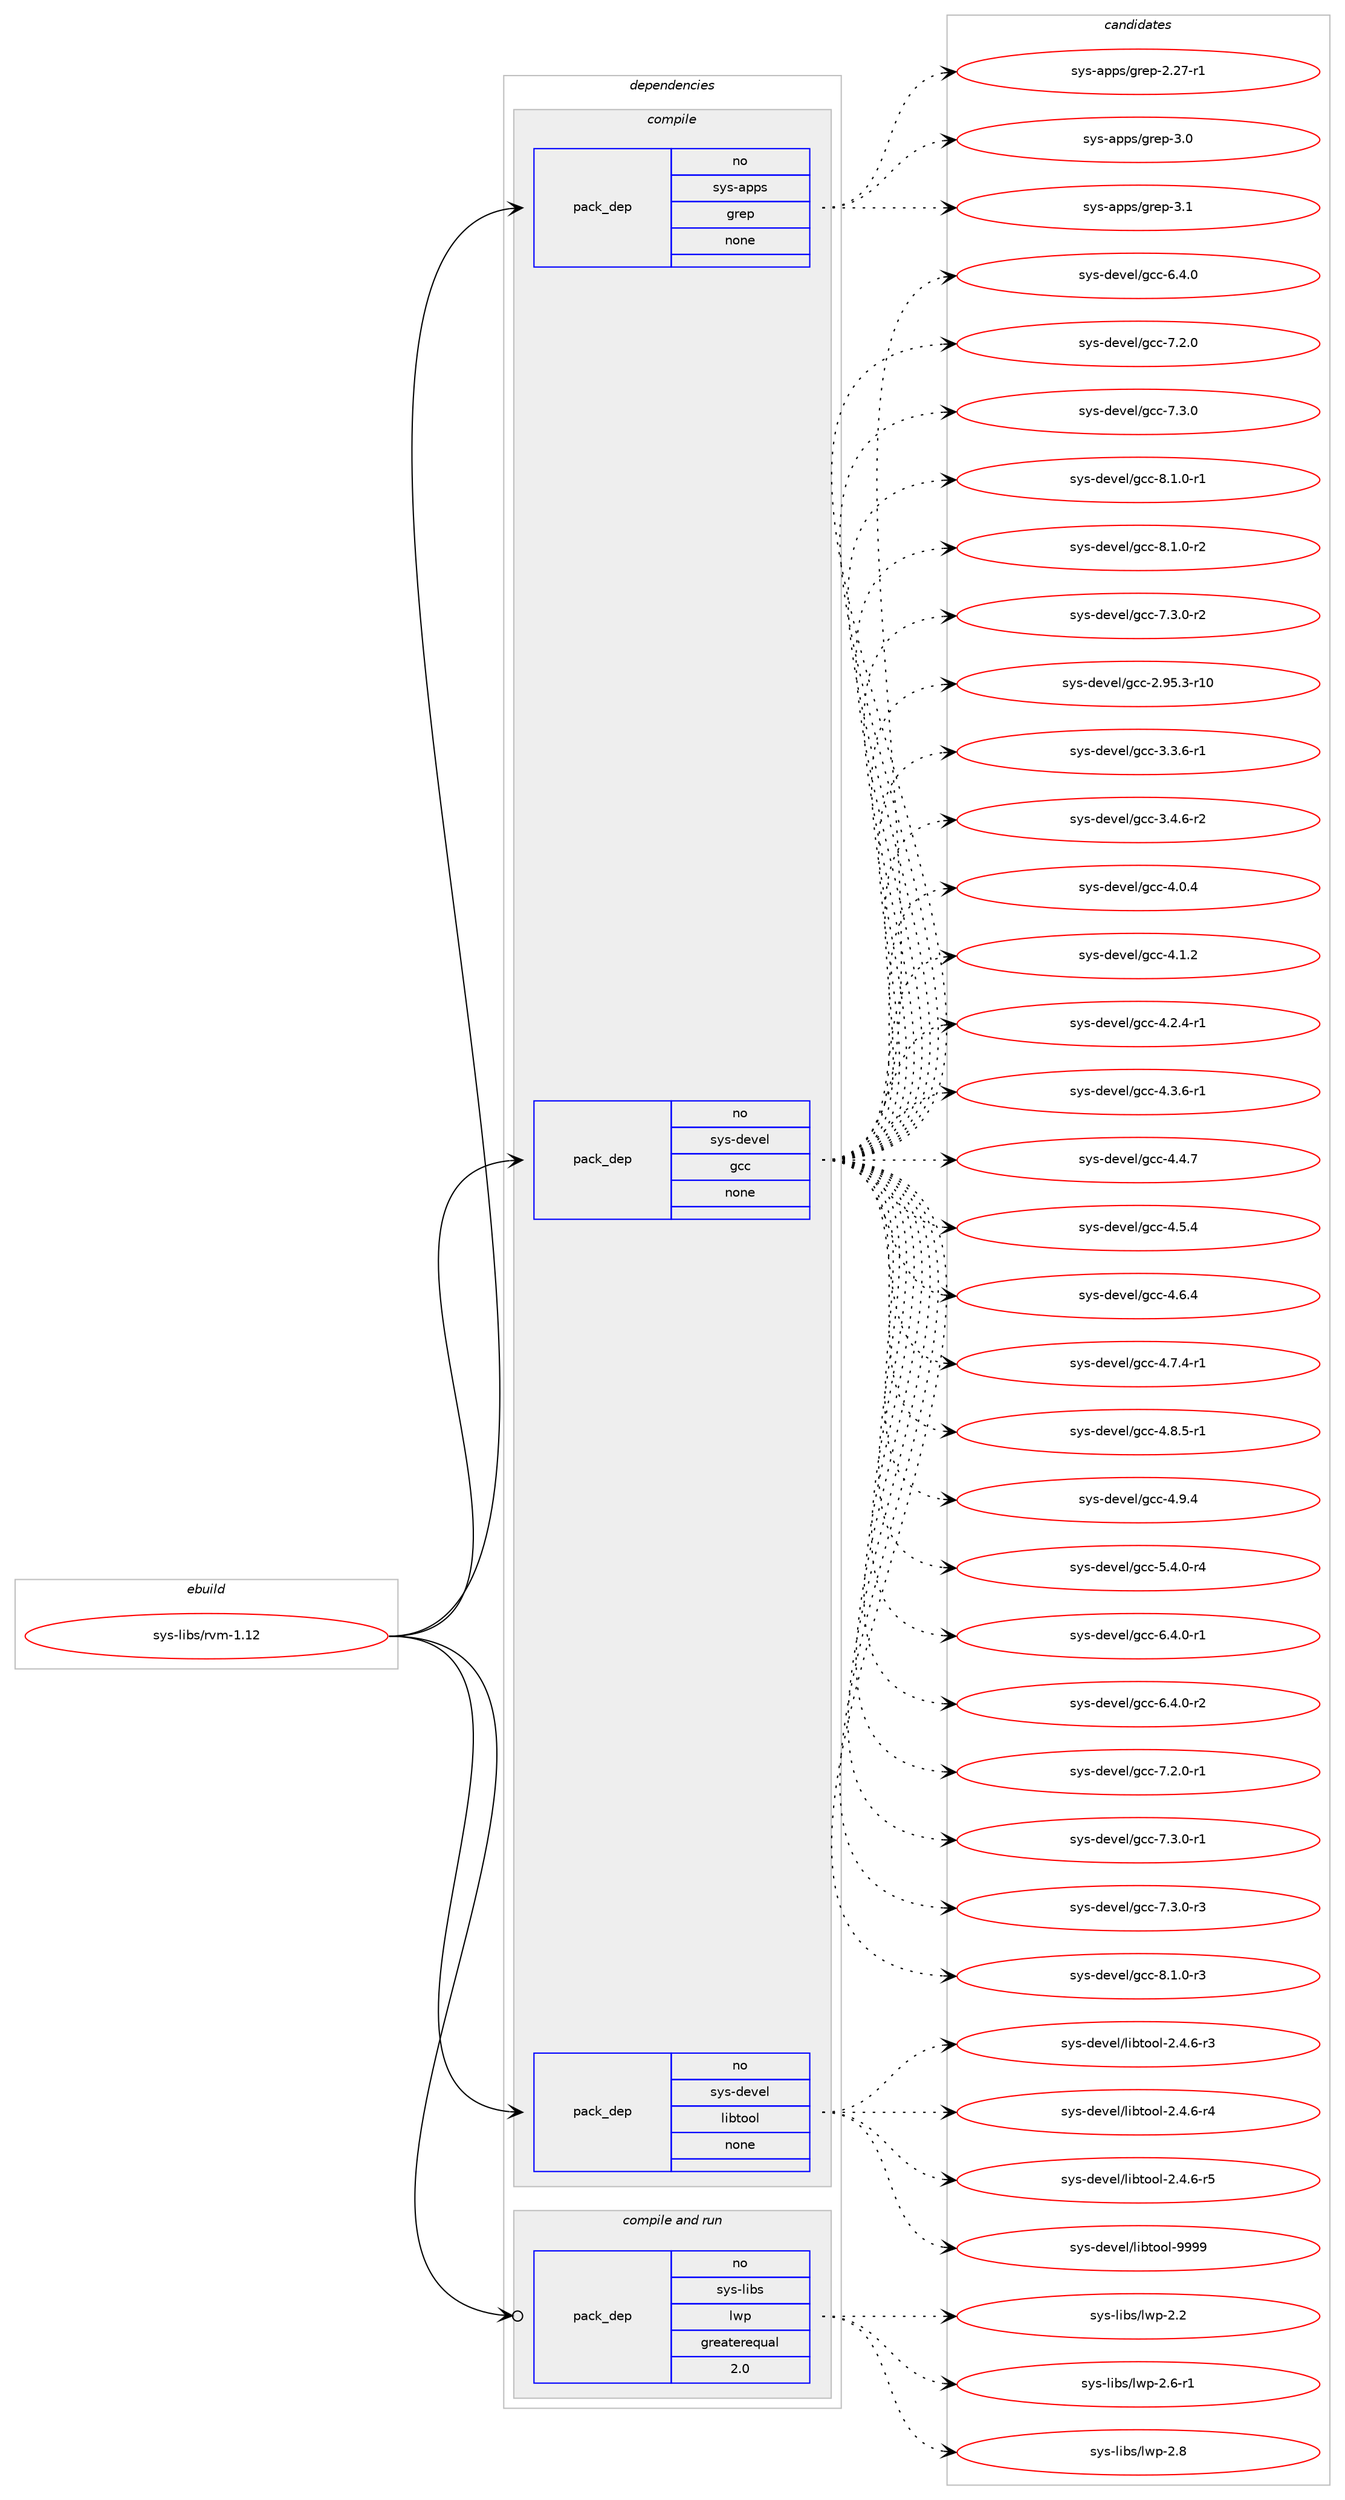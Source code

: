 digraph prolog {

# *************
# Graph options
# *************

newrank=true;
concentrate=true;
compound=true;
graph [rankdir=LR,fontname=Helvetica,fontsize=10,ranksep=1.5];#, ranksep=2.5, nodesep=0.2];
edge  [arrowhead=vee];
node  [fontname=Helvetica,fontsize=10];

# **********
# The ebuild
# **********

subgraph cluster_leftcol {
color=gray;
rank=same;
label=<<i>ebuild</i>>;
id [label="sys-libs/rvm-1.12", color=red, width=4, href="../sys-libs/rvm-1.12.svg"];
}

# ****************
# The dependencies
# ****************

subgraph cluster_midcol {
color=gray;
label=<<i>dependencies</i>>;
subgraph cluster_compile {
fillcolor="#eeeeee";
style=filled;
label=<<i>compile</i>>;
subgraph pack7352 {
dependency8606 [label=<<TABLE BORDER="0" CELLBORDER="1" CELLSPACING="0" CELLPADDING="4" WIDTH="220"><TR><TD ROWSPAN="6" CELLPADDING="30">pack_dep</TD></TR><TR><TD WIDTH="110">no</TD></TR><TR><TD>sys-apps</TD></TR><TR><TD>grep</TD></TR><TR><TD>none</TD></TR><TR><TD></TD></TR></TABLE>>, shape=none, color=blue];
}
id:e -> dependency8606:w [weight=20,style="solid",arrowhead="vee"];
subgraph pack7353 {
dependency8607 [label=<<TABLE BORDER="0" CELLBORDER="1" CELLSPACING="0" CELLPADDING="4" WIDTH="220"><TR><TD ROWSPAN="6" CELLPADDING="30">pack_dep</TD></TR><TR><TD WIDTH="110">no</TD></TR><TR><TD>sys-devel</TD></TR><TR><TD>gcc</TD></TR><TR><TD>none</TD></TR><TR><TD></TD></TR></TABLE>>, shape=none, color=blue];
}
id:e -> dependency8607:w [weight=20,style="solid",arrowhead="vee"];
subgraph pack7354 {
dependency8608 [label=<<TABLE BORDER="0" CELLBORDER="1" CELLSPACING="0" CELLPADDING="4" WIDTH="220"><TR><TD ROWSPAN="6" CELLPADDING="30">pack_dep</TD></TR><TR><TD WIDTH="110">no</TD></TR><TR><TD>sys-devel</TD></TR><TR><TD>libtool</TD></TR><TR><TD>none</TD></TR><TR><TD></TD></TR></TABLE>>, shape=none, color=blue];
}
id:e -> dependency8608:w [weight=20,style="solid",arrowhead="vee"];
}
subgraph cluster_compileandrun {
fillcolor="#eeeeee";
style=filled;
label=<<i>compile and run</i>>;
subgraph pack7355 {
dependency8609 [label=<<TABLE BORDER="0" CELLBORDER="1" CELLSPACING="0" CELLPADDING="4" WIDTH="220"><TR><TD ROWSPAN="6" CELLPADDING="30">pack_dep</TD></TR><TR><TD WIDTH="110">no</TD></TR><TR><TD>sys-libs</TD></TR><TR><TD>lwp</TD></TR><TR><TD>greaterequal</TD></TR><TR><TD>2.0</TD></TR></TABLE>>, shape=none, color=blue];
}
id:e -> dependency8609:w [weight=20,style="solid",arrowhead="odotvee"];
}
subgraph cluster_run {
fillcolor="#eeeeee";
style=filled;
label=<<i>run</i>>;
}
}

# **************
# The candidates
# **************

subgraph cluster_choices {
rank=same;
color=gray;
label=<<i>candidates</i>>;

subgraph choice7352 {
color=black;
nodesep=1;
choice11512111545971121121154710311410111245504650554511449 [label="sys-apps/grep-2.27-r1", color=red, width=4,href="../sys-apps/grep-2.27-r1.svg"];
choice11512111545971121121154710311410111245514648 [label="sys-apps/grep-3.0", color=red, width=4,href="../sys-apps/grep-3.0.svg"];
choice11512111545971121121154710311410111245514649 [label="sys-apps/grep-3.1", color=red, width=4,href="../sys-apps/grep-3.1.svg"];
dependency8606:e -> choice11512111545971121121154710311410111245504650554511449:w [style=dotted,weight="100"];
dependency8606:e -> choice11512111545971121121154710311410111245514648:w [style=dotted,weight="100"];
dependency8606:e -> choice11512111545971121121154710311410111245514649:w [style=dotted,weight="100"];
}
subgraph choice7353 {
color=black;
nodesep=1;
choice11512111545100101118101108471039999455446524648 [label="sys-devel/gcc-6.4.0", color=red, width=4,href="../sys-devel/gcc-6.4.0.svg"];
choice11512111545100101118101108471039999455546504648 [label="sys-devel/gcc-7.2.0", color=red, width=4,href="../sys-devel/gcc-7.2.0.svg"];
choice11512111545100101118101108471039999455546514648 [label="sys-devel/gcc-7.3.0", color=red, width=4,href="../sys-devel/gcc-7.3.0.svg"];
choice115121115451001011181011084710399994556464946484511449 [label="sys-devel/gcc-8.1.0-r1", color=red, width=4,href="../sys-devel/gcc-8.1.0-r1.svg"];
choice115121115451001011181011084710399994556464946484511450 [label="sys-devel/gcc-8.1.0-r2", color=red, width=4,href="../sys-devel/gcc-8.1.0-r2.svg"];
choice115121115451001011181011084710399994555465146484511450 [label="sys-devel/gcc-7.3.0-r2", color=red, width=4,href="../sys-devel/gcc-7.3.0-r2.svg"];
choice1151211154510010111810110847103999945504657534651451144948 [label="sys-devel/gcc-2.95.3-r10", color=red, width=4,href="../sys-devel/gcc-2.95.3-r10.svg"];
choice115121115451001011181011084710399994551465146544511449 [label="sys-devel/gcc-3.3.6-r1", color=red, width=4,href="../sys-devel/gcc-3.3.6-r1.svg"];
choice115121115451001011181011084710399994551465246544511450 [label="sys-devel/gcc-3.4.6-r2", color=red, width=4,href="../sys-devel/gcc-3.4.6-r2.svg"];
choice11512111545100101118101108471039999455246484652 [label="sys-devel/gcc-4.0.4", color=red, width=4,href="../sys-devel/gcc-4.0.4.svg"];
choice11512111545100101118101108471039999455246494650 [label="sys-devel/gcc-4.1.2", color=red, width=4,href="../sys-devel/gcc-4.1.2.svg"];
choice115121115451001011181011084710399994552465046524511449 [label="sys-devel/gcc-4.2.4-r1", color=red, width=4,href="../sys-devel/gcc-4.2.4-r1.svg"];
choice115121115451001011181011084710399994552465146544511449 [label="sys-devel/gcc-4.3.6-r1", color=red, width=4,href="../sys-devel/gcc-4.3.6-r1.svg"];
choice11512111545100101118101108471039999455246524655 [label="sys-devel/gcc-4.4.7", color=red, width=4,href="../sys-devel/gcc-4.4.7.svg"];
choice11512111545100101118101108471039999455246534652 [label="sys-devel/gcc-4.5.4", color=red, width=4,href="../sys-devel/gcc-4.5.4.svg"];
choice11512111545100101118101108471039999455246544652 [label="sys-devel/gcc-4.6.4", color=red, width=4,href="../sys-devel/gcc-4.6.4.svg"];
choice115121115451001011181011084710399994552465546524511449 [label="sys-devel/gcc-4.7.4-r1", color=red, width=4,href="../sys-devel/gcc-4.7.4-r1.svg"];
choice115121115451001011181011084710399994552465646534511449 [label="sys-devel/gcc-4.8.5-r1", color=red, width=4,href="../sys-devel/gcc-4.8.5-r1.svg"];
choice11512111545100101118101108471039999455246574652 [label="sys-devel/gcc-4.9.4", color=red, width=4,href="../sys-devel/gcc-4.9.4.svg"];
choice115121115451001011181011084710399994553465246484511452 [label="sys-devel/gcc-5.4.0-r4", color=red, width=4,href="../sys-devel/gcc-5.4.0-r4.svg"];
choice115121115451001011181011084710399994554465246484511449 [label="sys-devel/gcc-6.4.0-r1", color=red, width=4,href="../sys-devel/gcc-6.4.0-r1.svg"];
choice115121115451001011181011084710399994554465246484511450 [label="sys-devel/gcc-6.4.0-r2", color=red, width=4,href="../sys-devel/gcc-6.4.0-r2.svg"];
choice115121115451001011181011084710399994555465046484511449 [label="sys-devel/gcc-7.2.0-r1", color=red, width=4,href="../sys-devel/gcc-7.2.0-r1.svg"];
choice115121115451001011181011084710399994555465146484511449 [label="sys-devel/gcc-7.3.0-r1", color=red, width=4,href="../sys-devel/gcc-7.3.0-r1.svg"];
choice115121115451001011181011084710399994555465146484511451 [label="sys-devel/gcc-7.3.0-r3", color=red, width=4,href="../sys-devel/gcc-7.3.0-r3.svg"];
choice115121115451001011181011084710399994556464946484511451 [label="sys-devel/gcc-8.1.0-r3", color=red, width=4,href="../sys-devel/gcc-8.1.0-r3.svg"];
dependency8607:e -> choice11512111545100101118101108471039999455446524648:w [style=dotted,weight="100"];
dependency8607:e -> choice11512111545100101118101108471039999455546504648:w [style=dotted,weight="100"];
dependency8607:e -> choice11512111545100101118101108471039999455546514648:w [style=dotted,weight="100"];
dependency8607:e -> choice115121115451001011181011084710399994556464946484511449:w [style=dotted,weight="100"];
dependency8607:e -> choice115121115451001011181011084710399994556464946484511450:w [style=dotted,weight="100"];
dependency8607:e -> choice115121115451001011181011084710399994555465146484511450:w [style=dotted,weight="100"];
dependency8607:e -> choice1151211154510010111810110847103999945504657534651451144948:w [style=dotted,weight="100"];
dependency8607:e -> choice115121115451001011181011084710399994551465146544511449:w [style=dotted,weight="100"];
dependency8607:e -> choice115121115451001011181011084710399994551465246544511450:w [style=dotted,weight="100"];
dependency8607:e -> choice11512111545100101118101108471039999455246484652:w [style=dotted,weight="100"];
dependency8607:e -> choice11512111545100101118101108471039999455246494650:w [style=dotted,weight="100"];
dependency8607:e -> choice115121115451001011181011084710399994552465046524511449:w [style=dotted,weight="100"];
dependency8607:e -> choice115121115451001011181011084710399994552465146544511449:w [style=dotted,weight="100"];
dependency8607:e -> choice11512111545100101118101108471039999455246524655:w [style=dotted,weight="100"];
dependency8607:e -> choice11512111545100101118101108471039999455246534652:w [style=dotted,weight="100"];
dependency8607:e -> choice11512111545100101118101108471039999455246544652:w [style=dotted,weight="100"];
dependency8607:e -> choice115121115451001011181011084710399994552465546524511449:w [style=dotted,weight="100"];
dependency8607:e -> choice115121115451001011181011084710399994552465646534511449:w [style=dotted,weight="100"];
dependency8607:e -> choice11512111545100101118101108471039999455246574652:w [style=dotted,weight="100"];
dependency8607:e -> choice115121115451001011181011084710399994553465246484511452:w [style=dotted,weight="100"];
dependency8607:e -> choice115121115451001011181011084710399994554465246484511449:w [style=dotted,weight="100"];
dependency8607:e -> choice115121115451001011181011084710399994554465246484511450:w [style=dotted,weight="100"];
dependency8607:e -> choice115121115451001011181011084710399994555465046484511449:w [style=dotted,weight="100"];
dependency8607:e -> choice115121115451001011181011084710399994555465146484511449:w [style=dotted,weight="100"];
dependency8607:e -> choice115121115451001011181011084710399994555465146484511451:w [style=dotted,weight="100"];
dependency8607:e -> choice115121115451001011181011084710399994556464946484511451:w [style=dotted,weight="100"];
}
subgraph choice7354 {
color=black;
nodesep=1;
choice1151211154510010111810110847108105981161111111084550465246544511451 [label="sys-devel/libtool-2.4.6-r3", color=red, width=4,href="../sys-devel/libtool-2.4.6-r3.svg"];
choice1151211154510010111810110847108105981161111111084550465246544511452 [label="sys-devel/libtool-2.4.6-r4", color=red, width=4,href="../sys-devel/libtool-2.4.6-r4.svg"];
choice1151211154510010111810110847108105981161111111084550465246544511453 [label="sys-devel/libtool-2.4.6-r5", color=red, width=4,href="../sys-devel/libtool-2.4.6-r5.svg"];
choice1151211154510010111810110847108105981161111111084557575757 [label="sys-devel/libtool-9999", color=red, width=4,href="../sys-devel/libtool-9999.svg"];
dependency8608:e -> choice1151211154510010111810110847108105981161111111084550465246544511451:w [style=dotted,weight="100"];
dependency8608:e -> choice1151211154510010111810110847108105981161111111084550465246544511452:w [style=dotted,weight="100"];
dependency8608:e -> choice1151211154510010111810110847108105981161111111084550465246544511453:w [style=dotted,weight="100"];
dependency8608:e -> choice1151211154510010111810110847108105981161111111084557575757:w [style=dotted,weight="100"];
}
subgraph choice7355 {
color=black;
nodesep=1;
choice11512111545108105981154710811911245504650 [label="sys-libs/lwp-2.2", color=red, width=4,href="../sys-libs/lwp-2.2.svg"];
choice115121115451081059811547108119112455046544511449 [label="sys-libs/lwp-2.6-r1", color=red, width=4,href="../sys-libs/lwp-2.6-r1.svg"];
choice11512111545108105981154710811911245504656 [label="sys-libs/lwp-2.8", color=red, width=4,href="../sys-libs/lwp-2.8.svg"];
dependency8609:e -> choice11512111545108105981154710811911245504650:w [style=dotted,weight="100"];
dependency8609:e -> choice115121115451081059811547108119112455046544511449:w [style=dotted,weight="100"];
dependency8609:e -> choice11512111545108105981154710811911245504656:w [style=dotted,weight="100"];
}
}

}
